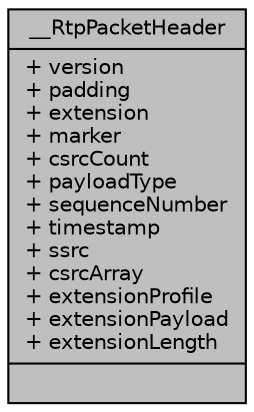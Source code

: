 digraph "__RtpPacketHeader"
{
 // LATEX_PDF_SIZE
  edge [fontname="Helvetica",fontsize="10",labelfontname="Helvetica",labelfontsize="10"];
  node [fontname="Helvetica",fontsize="10",shape=record];
  Node1 [label="{__RtpPacketHeader\n|+ version\l+ padding\l+ extension\l+ marker\l+ csrcCount\l+ payloadType\l+ sequenceNumber\l+ timestamp\l+ ssrc\l+ csrcArray\l+ extensionProfile\l+ extensionPayload\l+ extensionLength\l|}",height=0.2,width=0.4,color="black", fillcolor="grey75", style="filled", fontcolor="black",tooltip=" "];
}
